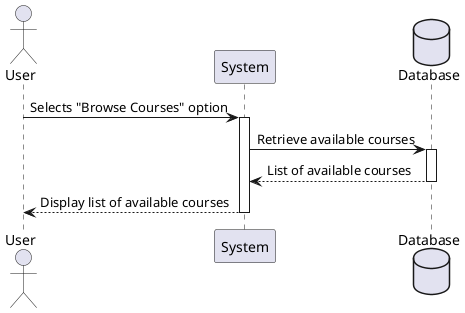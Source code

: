 @startuml
actor User as User
participant "System" as System
database Database as DB

User -> System: Selects "Browse Courses" option
activate System

System -> DB: Retrieve available courses
activate DB
DB --> System: List of available courses
deactivate DB

System --> User: Display list of available courses

deactivate System
@enduml
